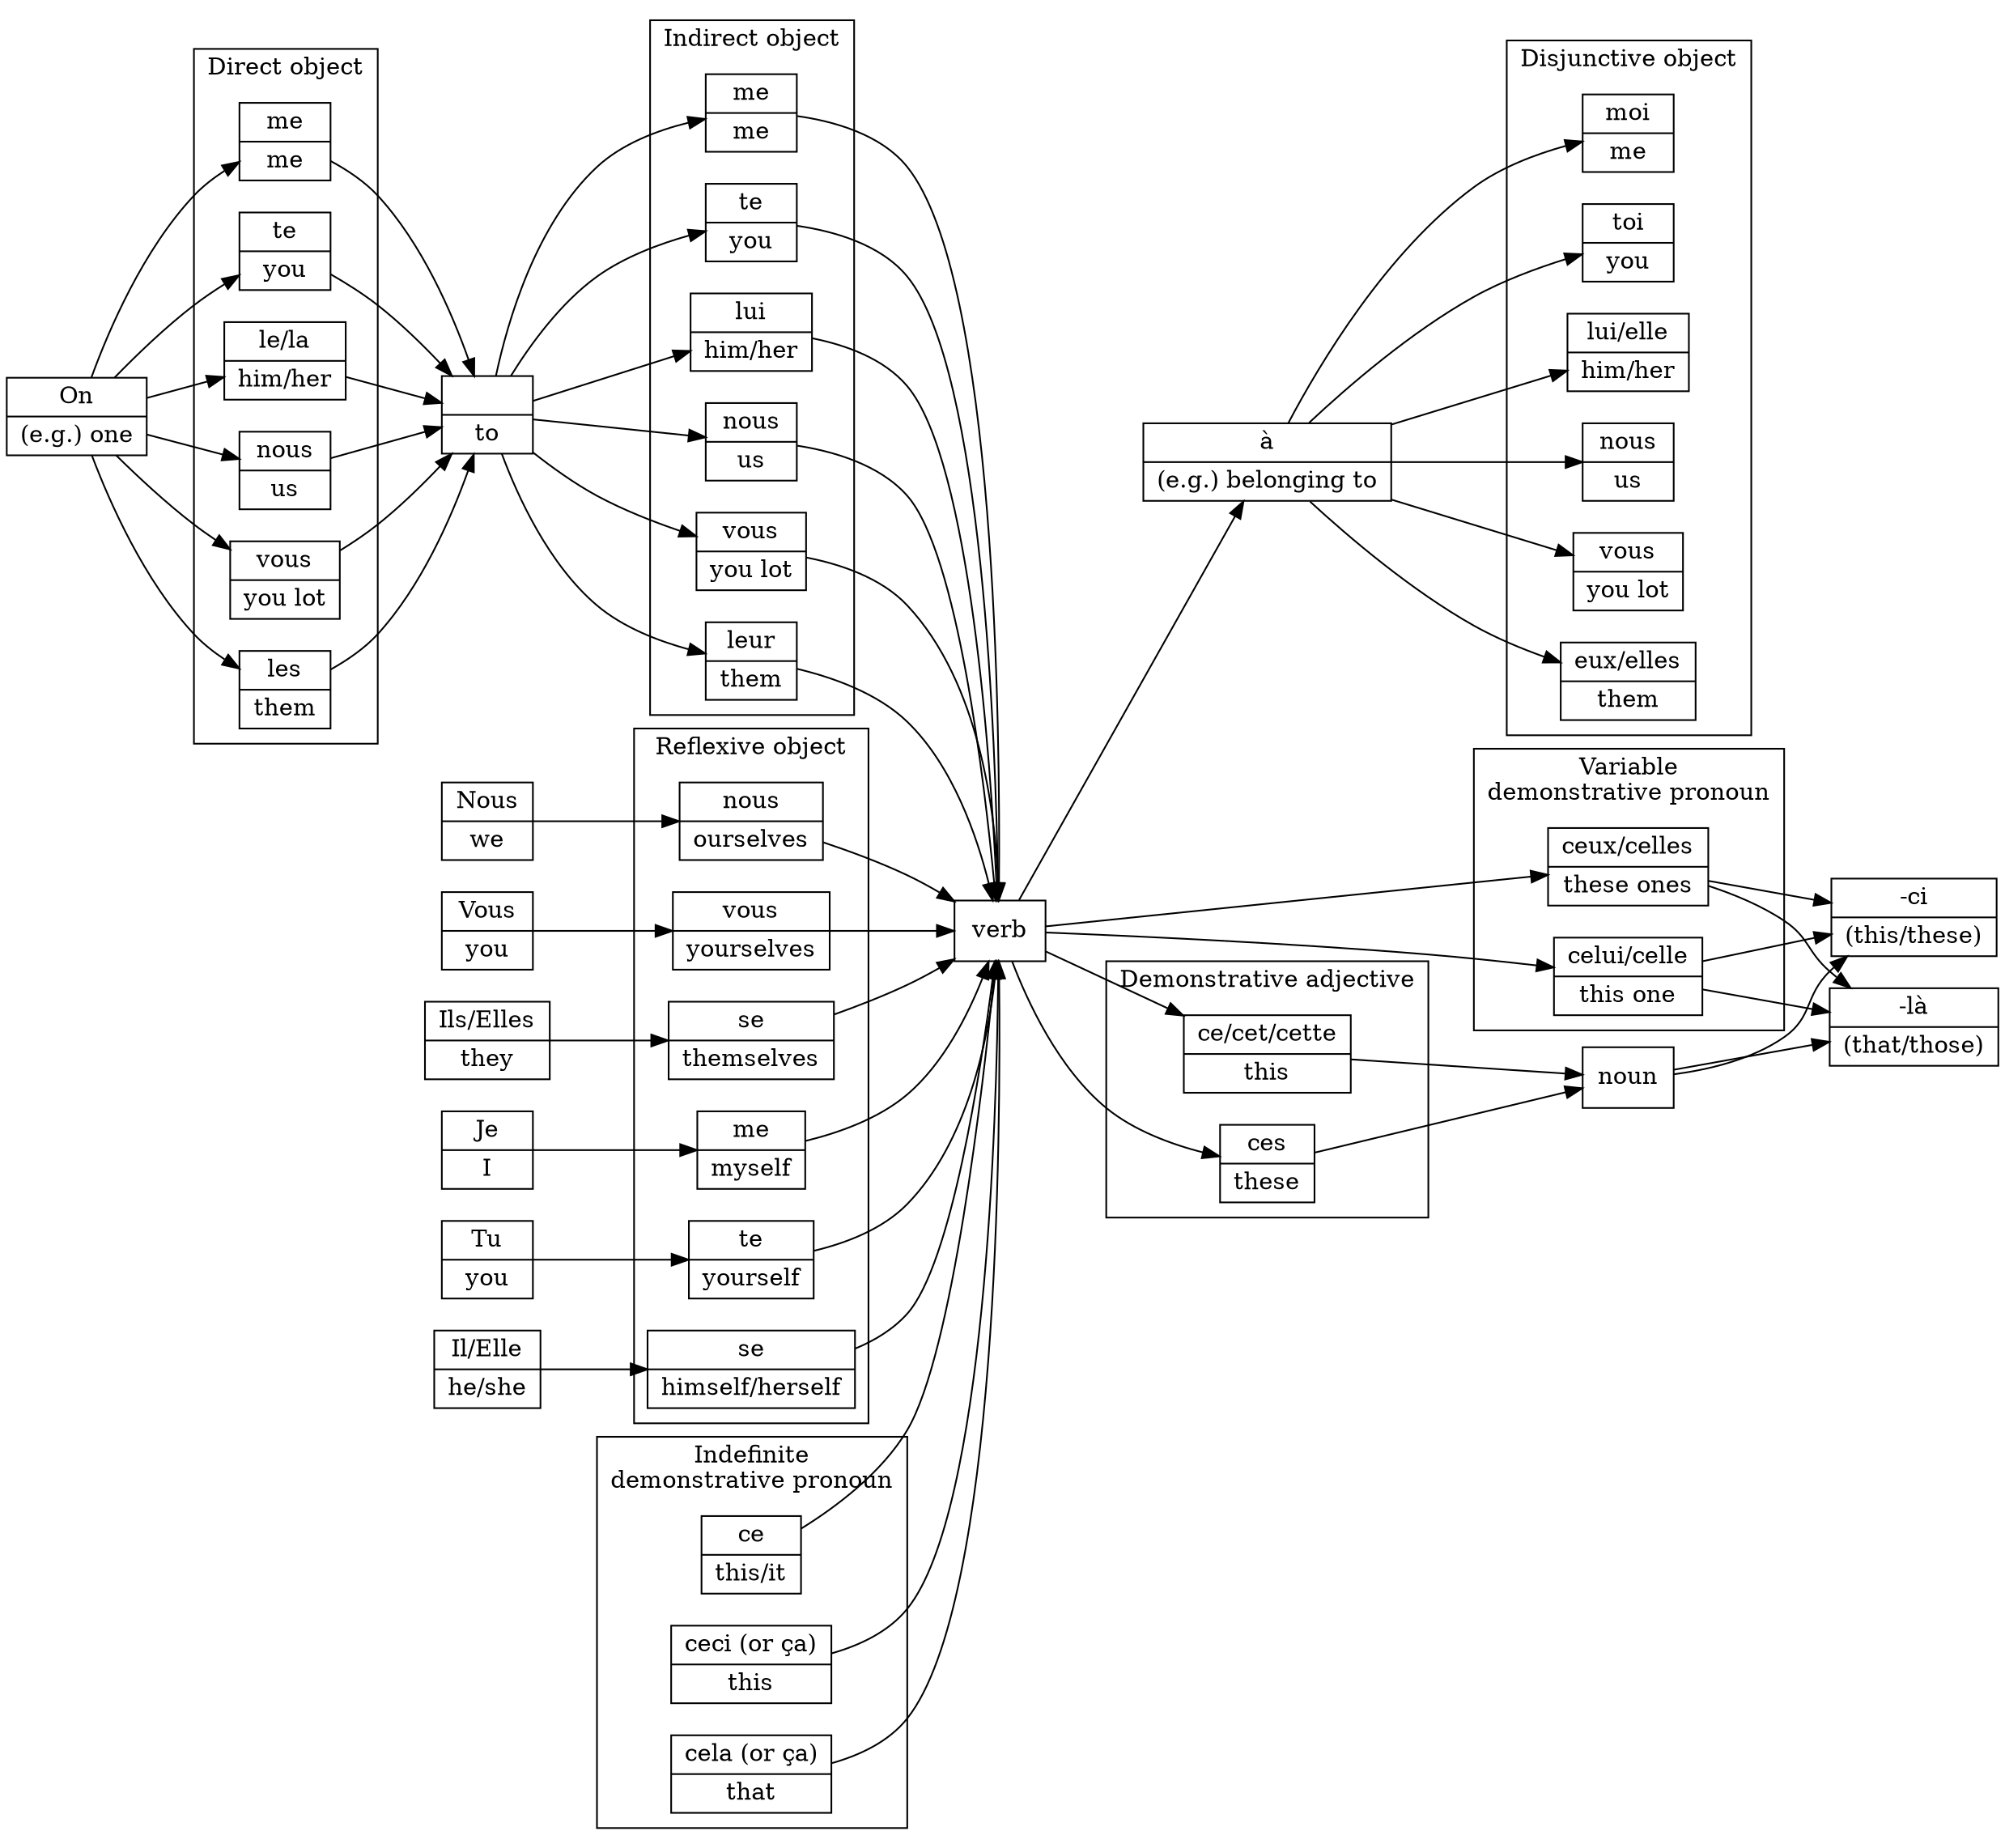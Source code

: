 #
# French pronoun graph
# Based on http://www.frenchlanguageguide.com/grammar/pronouns.asp
#
# dot is the only one that makes sense for this one
#

digraph verbs {
  node [shape=record];
  rankdir=LR;

  on [label="{On}|{(e.g.) one}"];

  # Direct
  subgraph cluster_d {
    label="Direct object";
    d_me [label="{me}|{me}"];
    d_te [label="{te}|{you}"];
    d_le [label="{le/la}|{him/her}"];
    d_nous [label="{nous}|{us}"];
    d_vous [label="{vous}|{you lot}"];
    d_les [label="{les}|{them}"];
  }
  to [label="{}|{to}"];
   on -> d_me
   d_me -> to
   on -> d_te
   d_te -> to
   on -> d_le
   d_le -> to
   on -> d_nous
   d_nous -> to
   on -> d_vous
   d_vous -> to
   on -> d_les
   d_les -> to

  # Indirect
  subgraph cluster_i {
    label="Indirect object";
    i_me [label="{me}|{me}"];
    i_te [label="{te}|{you}"];
    i_lui [label="{lui}|{him/her}"];
    i_nous [label="{nous}|{us}"];
    i_vous [label="{vous}|{you lot}"];
    i_leur [label="{leur}|{them}"];
  }
  verb [label="verb"];
   to -> i_me
   i_me -> verb
   to -> i_te
   i_te -> verb
   to -> i_lui
   i_lui -> verb
   to -> i_nous
   i_nous -> verb
   to -> i_vous
   i_vous -> verb
   to -> i_leur
   i_leur -> verb

  # Reflexive
  je [label="{Je}|{I}"];
  tu [label="{Tu}|{you}"];
  il [label="{Il/Elle}|{he/she}"];
  nous [label="{Nous}|{we}"];
  vous [label="{Vous}|{you}"];
  ils [label="{Ils/Elles}|{they}"];
  subgraph cluster_r {
    label="Reflexive object";
    r_me [label="{me}|{myself}"];
    r_te [label="{te}|{yourself}"];
    r_se [label="{se}|{himself/herself}"];
    r_nous [label="{nous}|{ourselves}"];
    r_vous [label="{vous}|{yourselves}"];
    r_pse [label="{se}|{themselves}"];
  }
   je -> r_me
   tu -> r_te
   il -> r_se
   nous -> r_nous
   vous -> r_vous
   ils -> r_pse

   r_me -> verb
   r_te -> verb
   r_se -> verb
   r_nous -> verb
   r_vous -> verb
   r_pse -> verb   

  a [label="{à}|{(e.g.) belonging to}"]
   verb -> a

  # Disjunctive
  subgraph cluster_dj {
    label="Disjunctive object";
  dj_moi [label="{moi}|{me}"];
  dj_toi [label="{toi}|{you}"];
  dj_lui [label="{lui/elle}|{him/her}"];
  dj_nous [label="{nous}|{us}"];
  dj_vous [label="{vous}|{you lot}"];
  dj_eux [label="{eux/elles}|{them}"];
}
   a -> dj_moi
   a -> dj_toi
   a -> dj_lui
   a -> dj_nous
   a -> dj_vous
   a -> dj_eux

  # Demonstrative adjectives
  subgraph cluster_da {
    label="Demonstrative adjective";
    da_ce [label="{ce/cet/cette}|{this}"];
    da_ces [label="{ces}|{these}"];
  }
  noun [label="noun"];
   da_ce -> noun
   da_ces -> noun
   verb -> da_ce
   verb -> da_ces
  ci [label="{-ci}|{(this/these)}"];
  là [label="{-là}|{(that/those)}"];
   noun -> ci
   noun -> là

  # Indefinite demonstrative pronouns
  subgraph cluster_idp {
    label="Indefinite\ndemonstrative pronoun";
    idp_ce [label="{ce}|{this/it}"];
    idp_ceci [label="{ceci (or ça)}|{this}"];
    idp_cela [label="{cela (or ça)}|{that}"];
  }
   idp_ce -> verb
   idp_ceci -> verb
   idp_cela -> verb

  # Variable demonstrative pronouns
  subgraph cluster_vdp {
    label="Variable\ndemonstrative pronoun";
    vdp_celui [label="{celui/celle}|{this one}"];
    vdp_ceux [label="{ceux/celles}|{these ones}"];
  }
   vdp_celui -> ci
   vdp_celui -> là
   vdp_ceux -> ci
   vdp_ceux -> là
   verb -> vdp_celui
   verb -> vdp_ceux
}
